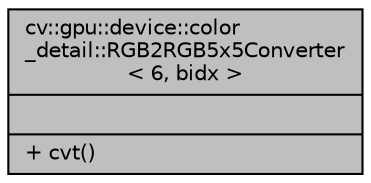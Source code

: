 digraph "cv::gpu::device::color_detail::RGB2RGB5x5Converter&lt; 6, bidx &gt;"
{
 // LATEX_PDF_SIZE
  edge [fontname="Helvetica",fontsize="10",labelfontname="Helvetica",labelfontsize="10"];
  node [fontname="Helvetica",fontsize="10",shape=record];
  Node1 [label="{cv::gpu::device::color\l_detail::RGB2RGB5x5Converter\l\< 6, bidx \>\n||+ cvt()\l}",height=0.2,width=0.4,color="black", fillcolor="grey75", style="filled", fontcolor="black",tooltip=" "];
}
